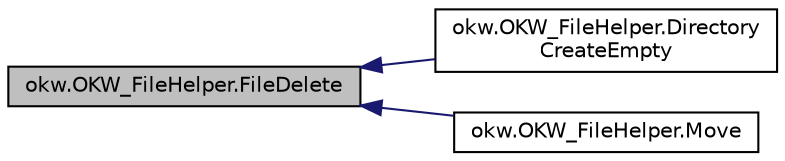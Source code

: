 digraph "okw.OKW_FileHelper.FileDelete"
{
 // INTERACTIVE_SVG=YES
  edge [fontname="Helvetica",fontsize="10",labelfontname="Helvetica",labelfontsize="10"];
  node [fontname="Helvetica",fontsize="10",shape=record];
  rankdir="LR";
  Node32 [label="okw.OKW_FileHelper.FileDelete",height=0.2,width=0.4,color="black", fillcolor="grey75", style="filled", fontcolor="black"];
  Node32 -> Node33 [dir="back",color="midnightblue",fontsize="10",style="solid",fontname="Helvetica"];
  Node33 [label="okw.OKW_FileHelper.Directory\lCreateEmpty",height=0.2,width=0.4,color="black", fillcolor="white", style="filled",URL="$classokw_1_1_o_k_w___file_helper.html#aa473ae2d5c368af206b84a19e3b0df03"];
  Node32 -> Node34 [dir="back",color="midnightblue",fontsize="10",style="solid",fontname="Helvetica"];
  Node34 [label="okw.OKW_FileHelper.Move",height=0.2,width=0.4,color="black", fillcolor="white", style="filled",URL="$classokw_1_1_o_k_w___file_helper.html#ab76a6f079ed280bcd2dc088b4da29ff0",tooltip="Verschiebt die gegeben Quell-Datei zu einer neuen Ziel-Datei. "];
}

